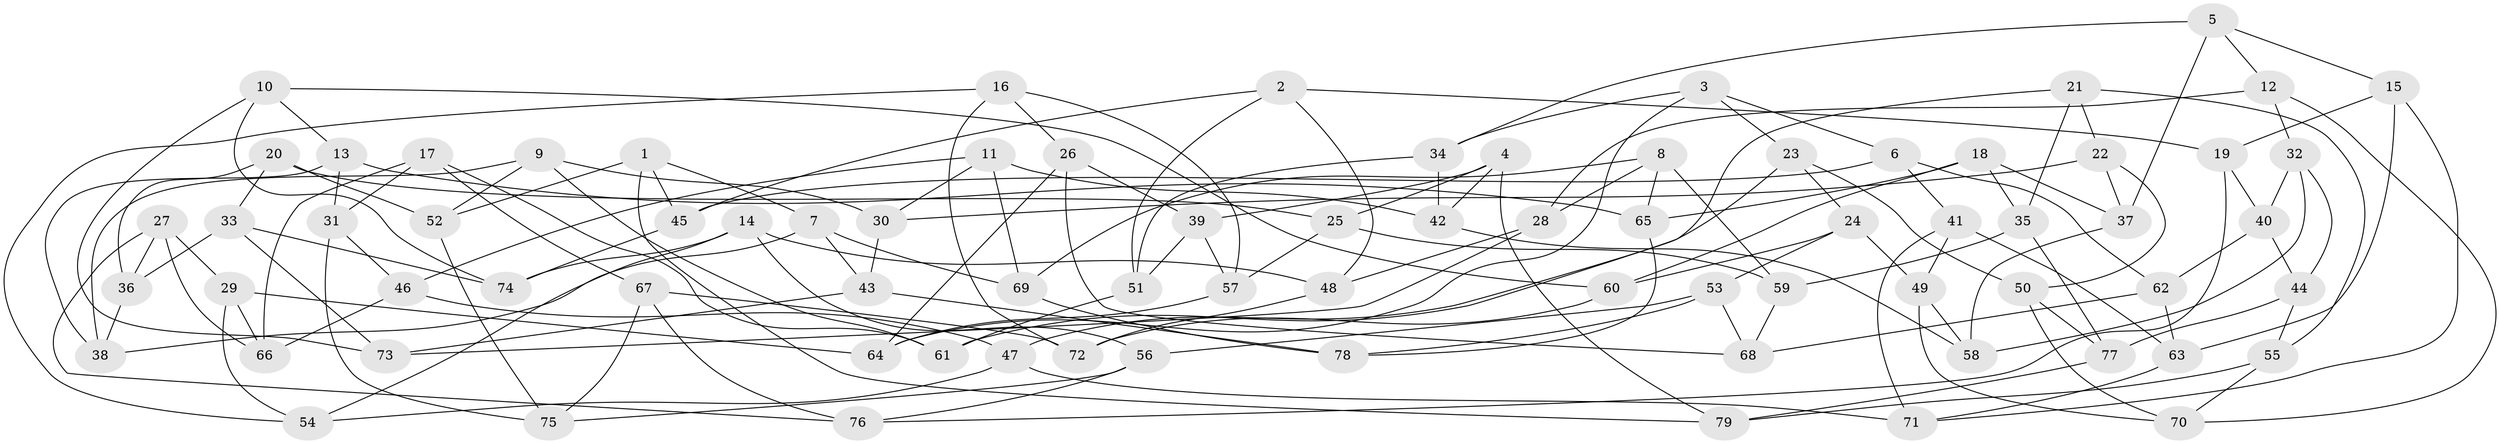 // Generated by graph-tools (version 1.1) at 2025/11/02/27/25 16:11:45]
// undirected, 79 vertices, 158 edges
graph export_dot {
graph [start="1"]
  node [color=gray90,style=filled];
  1;
  2;
  3;
  4;
  5;
  6;
  7;
  8;
  9;
  10;
  11;
  12;
  13;
  14;
  15;
  16;
  17;
  18;
  19;
  20;
  21;
  22;
  23;
  24;
  25;
  26;
  27;
  28;
  29;
  30;
  31;
  32;
  33;
  34;
  35;
  36;
  37;
  38;
  39;
  40;
  41;
  42;
  43;
  44;
  45;
  46;
  47;
  48;
  49;
  50;
  51;
  52;
  53;
  54;
  55;
  56;
  57;
  58;
  59;
  60;
  61;
  62;
  63;
  64;
  65;
  66;
  67;
  68;
  69;
  70;
  71;
  72;
  73;
  74;
  75;
  76;
  77;
  78;
  79;
  1 -- 52;
  1 -- 7;
  1 -- 45;
  1 -- 79;
  2 -- 19;
  2 -- 51;
  2 -- 45;
  2 -- 48;
  3 -- 64;
  3 -- 6;
  3 -- 23;
  3 -- 34;
  4 -- 42;
  4 -- 25;
  4 -- 79;
  4 -- 39;
  5 -- 12;
  5 -- 37;
  5 -- 15;
  5 -- 34;
  6 -- 41;
  6 -- 62;
  6 -- 45;
  7 -- 38;
  7 -- 43;
  7 -- 69;
  8 -- 69;
  8 -- 28;
  8 -- 65;
  8 -- 59;
  9 -- 38;
  9 -- 52;
  9 -- 30;
  9 -- 61;
  10 -- 60;
  10 -- 74;
  10 -- 73;
  10 -- 13;
  11 -- 42;
  11 -- 30;
  11 -- 46;
  11 -- 69;
  12 -- 32;
  12 -- 70;
  12 -- 28;
  13 -- 31;
  13 -- 38;
  13 -- 65;
  14 -- 74;
  14 -- 54;
  14 -- 56;
  14 -- 48;
  15 -- 71;
  15 -- 63;
  15 -- 19;
  16 -- 26;
  16 -- 57;
  16 -- 72;
  16 -- 54;
  17 -- 67;
  17 -- 66;
  17 -- 31;
  17 -- 61;
  18 -- 65;
  18 -- 35;
  18 -- 60;
  18 -- 37;
  19 -- 76;
  19 -- 40;
  20 -- 52;
  20 -- 33;
  20 -- 36;
  20 -- 25;
  21 -- 55;
  21 -- 35;
  21 -- 47;
  21 -- 22;
  22 -- 50;
  22 -- 30;
  22 -- 37;
  23 -- 24;
  23 -- 50;
  23 -- 61;
  24 -- 49;
  24 -- 53;
  24 -- 60;
  25 -- 59;
  25 -- 57;
  26 -- 39;
  26 -- 68;
  26 -- 64;
  27 -- 29;
  27 -- 66;
  27 -- 76;
  27 -- 36;
  28 -- 48;
  28 -- 73;
  29 -- 66;
  29 -- 64;
  29 -- 54;
  30 -- 43;
  31 -- 46;
  31 -- 75;
  32 -- 40;
  32 -- 58;
  32 -- 44;
  33 -- 73;
  33 -- 74;
  33 -- 36;
  34 -- 42;
  34 -- 51;
  35 -- 59;
  35 -- 77;
  36 -- 38;
  37 -- 58;
  39 -- 51;
  39 -- 57;
  40 -- 62;
  40 -- 44;
  41 -- 49;
  41 -- 63;
  41 -- 71;
  42 -- 58;
  43 -- 78;
  43 -- 73;
  44 -- 55;
  44 -- 77;
  45 -- 74;
  46 -- 47;
  46 -- 66;
  47 -- 71;
  47 -- 54;
  48 -- 72;
  49 -- 58;
  49 -- 70;
  50 -- 77;
  50 -- 70;
  51 -- 61;
  52 -- 75;
  53 -- 68;
  53 -- 56;
  53 -- 78;
  55 -- 70;
  55 -- 79;
  56 -- 76;
  56 -- 75;
  57 -- 64;
  59 -- 68;
  60 -- 72;
  62 -- 63;
  62 -- 68;
  63 -- 71;
  65 -- 78;
  67 -- 75;
  67 -- 72;
  67 -- 76;
  69 -- 78;
  77 -- 79;
}
